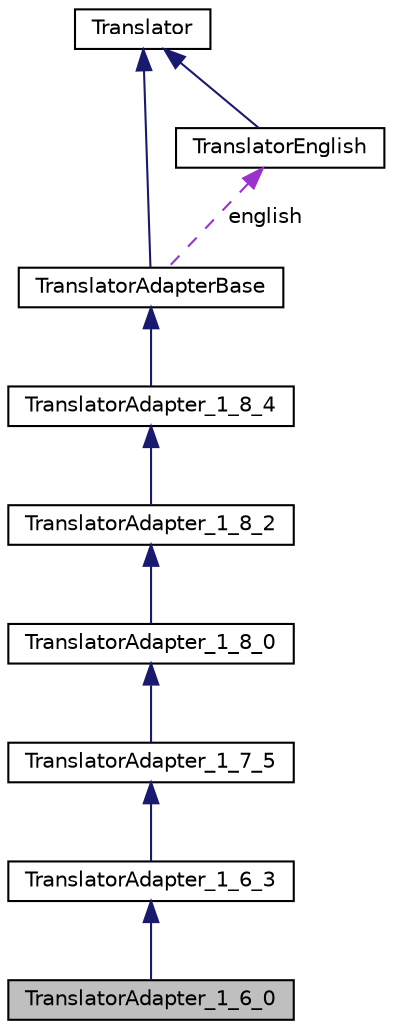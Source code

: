 digraph "TranslatorAdapter_1_6_0"
{
 // INTERACTIVE_SVG=YES
  edge [fontname="Helvetica",fontsize="10",labelfontname="Helvetica",labelfontsize="10"];
  node [fontname="Helvetica",fontsize="10",shape=record];
  Node21 [label="TranslatorAdapter_1_6_0",height=0.2,width=0.4,color="black", fillcolor="grey75", style="filled", fontcolor="black"];
  Node22 -> Node21 [dir="back",color="midnightblue",fontsize="10",style="solid",fontname="Helvetica"];
  Node22 [label="TranslatorAdapter_1_6_3",height=0.2,width=0.4,color="black", fillcolor="white", style="filled",URL="$d7/d29/class_translator_adapter__1__6__3.html",tooltip="Adapter class for languages that only contain translations up to version 1.6.3. "];
  Node23 -> Node22 [dir="back",color="midnightblue",fontsize="10",style="solid",fontname="Helvetica"];
  Node23 [label="TranslatorAdapter_1_7_5",height=0.2,width=0.4,color="black", fillcolor="white", style="filled",URL="$da/d24/class_translator_adapter__1__7__5.html",tooltip="Adapter class for languages that only contain translations up to version 1.7.5. "];
  Node24 -> Node23 [dir="back",color="midnightblue",fontsize="10",style="solid",fontname="Helvetica"];
  Node24 [label="TranslatorAdapter_1_8_0",height=0.2,width=0.4,color="black", fillcolor="white", style="filled",URL="$de/d49/class_translator_adapter__1__8__0.html",tooltip="Adapter class for languages that only contain translations up to version 1.8.0. "];
  Node25 -> Node24 [dir="back",color="midnightblue",fontsize="10",style="solid",fontname="Helvetica"];
  Node25 [label="TranslatorAdapter_1_8_2",height=0.2,width=0.4,color="black", fillcolor="white", style="filled",URL="$d2/d75/class_translator_adapter__1__8__2.html"];
  Node26 -> Node25 [dir="back",color="midnightblue",fontsize="10",style="solid",fontname="Helvetica"];
  Node26 [label="TranslatorAdapter_1_8_4",height=0.2,width=0.4,color="black", fillcolor="white", style="filled",URL="$de/d2f/class_translator_adapter__1__8__4.html"];
  Node27 -> Node26 [dir="back",color="midnightblue",fontsize="10",style="solid",fontname="Helvetica"];
  Node27 [label="TranslatorAdapterBase",height=0.2,width=0.4,color="black", fillcolor="white", style="filled",URL="$db/d6c/class_translator_adapter_base.html",tooltip="Base of the translator adapter tree. "];
  Node28 -> Node27 [dir="back",color="midnightblue",fontsize="10",style="solid",fontname="Helvetica"];
  Node28 [label="Translator",height=0.2,width=0.4,color="black", fillcolor="white", style="filled",URL="$d8/dfb/class_translator.html",tooltip="Abstract base class for all translatable text fragments. "];
  Node29 -> Node27 [dir="back",color="darkorchid3",fontsize="10",style="dashed",label=" english" ,fontname="Helvetica"];
  Node29 [label="TranslatorEnglish",height=0.2,width=0.4,color="black", fillcolor="white", style="filled",URL="$d6/d78/class_translator_english.html"];
  Node28 -> Node29 [dir="back",color="midnightblue",fontsize="10",style="solid",fontname="Helvetica"];
}
